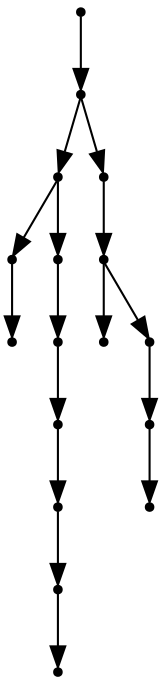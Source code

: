 digraph {
  16 [shape=point];
  15 [shape=point];
  8 [shape=point];
  1 [shape=point];
  0 [shape=point];
  7 [shape=point];
  6 [shape=point];
  5 [shape=point];
  4 [shape=point];
  3 [shape=point];
  2 [shape=point];
  14 [shape=point];
  13 [shape=point];
  9 [shape=point];
  12 [shape=point];
  11 [shape=point];
  10 [shape=point];
16 -> 15;
15 -> 8;
8 -> 1;
1 -> 0;
8 -> 7;
7 -> 6;
6 -> 5;
5 -> 4;
4 -> 3;
3 -> 2;
15 -> 14;
14 -> 13;
13 -> 9;
13 -> 12;
12 -> 11;
11 -> 10;
}
